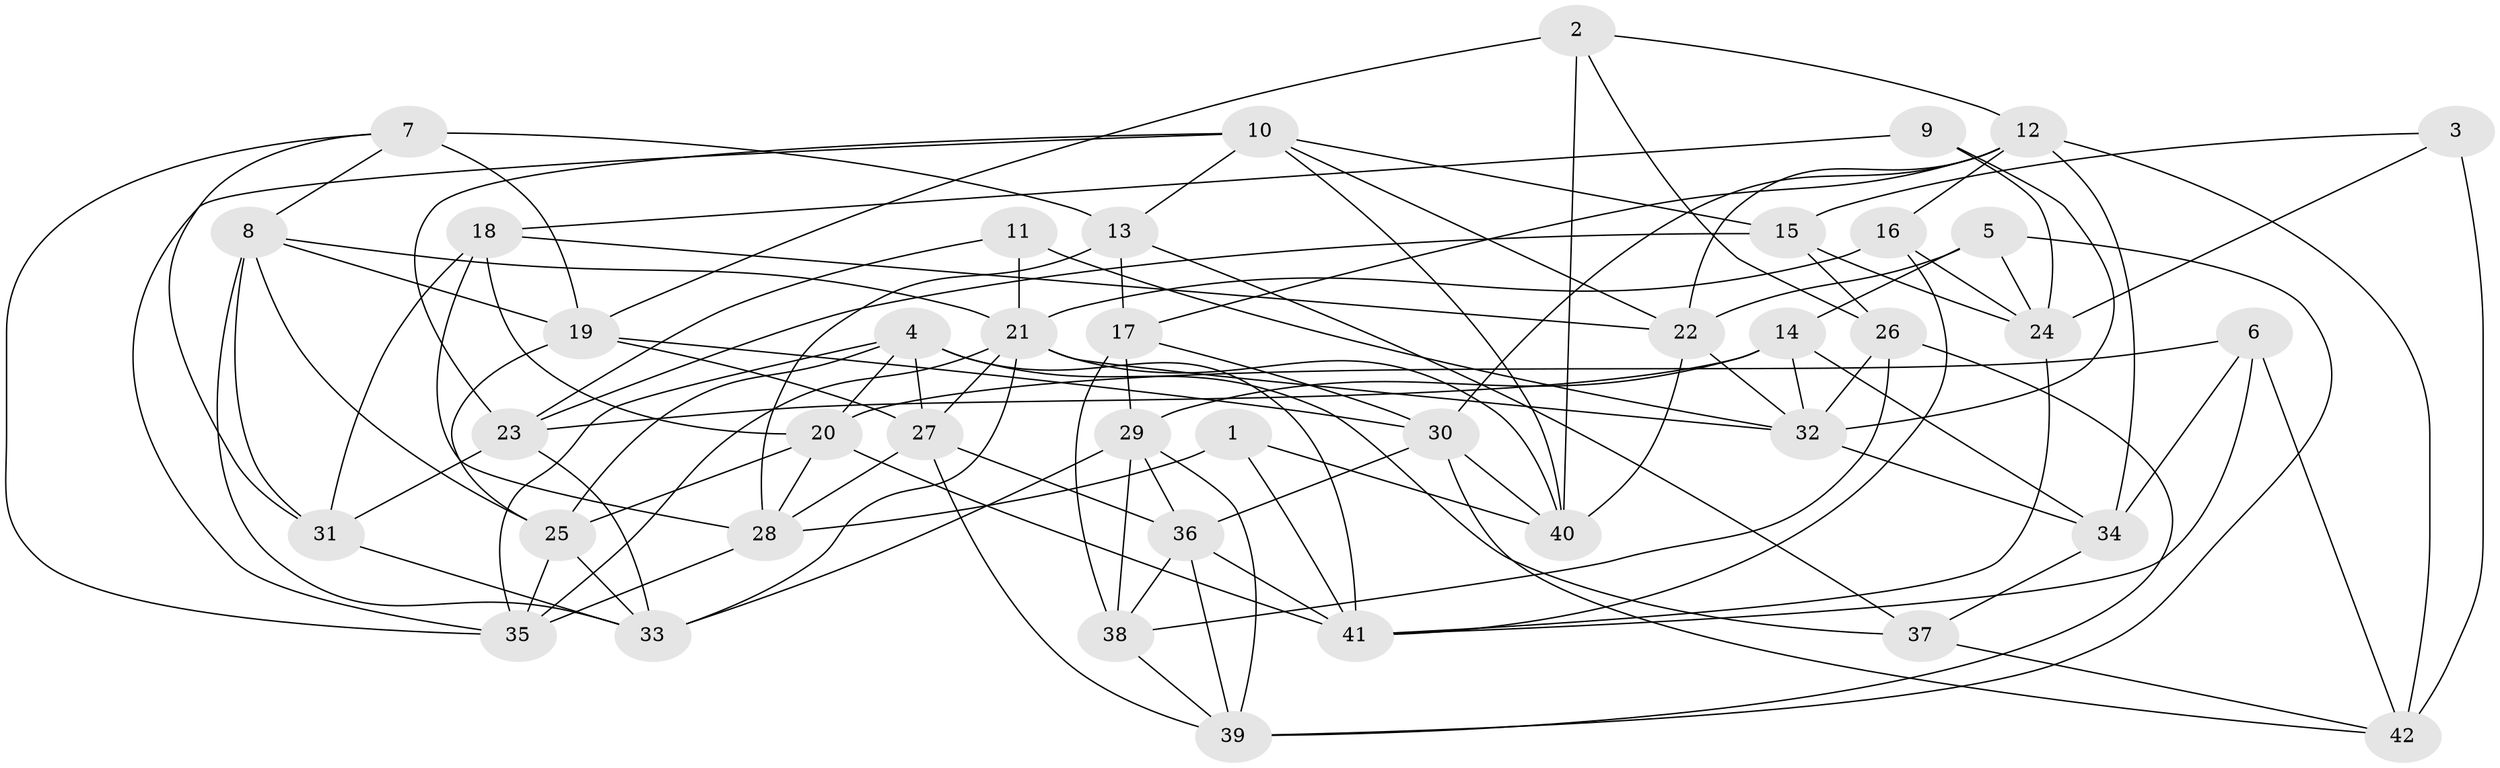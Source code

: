 // original degree distribution, {4: 1.0}
// Generated by graph-tools (version 1.1) at 2025/03/03/09/25 03:03:11]
// undirected, 42 vertices, 112 edges
graph export_dot {
graph [start="1"]
  node [color=gray90,style=filled];
  1;
  2;
  3;
  4;
  5;
  6;
  7;
  8;
  9;
  10;
  11;
  12;
  13;
  14;
  15;
  16;
  17;
  18;
  19;
  20;
  21;
  22;
  23;
  24;
  25;
  26;
  27;
  28;
  29;
  30;
  31;
  32;
  33;
  34;
  35;
  36;
  37;
  38;
  39;
  40;
  41;
  42;
  1 -- 28 [weight=1.0];
  1 -- 40 [weight=1.0];
  1 -- 41 [weight=2.0];
  2 -- 12 [weight=1.0];
  2 -- 19 [weight=1.0];
  2 -- 26 [weight=1.0];
  2 -- 40 [weight=1.0];
  3 -- 15 [weight=1.0];
  3 -- 24 [weight=1.0];
  3 -- 42 [weight=2.0];
  4 -- 20 [weight=1.0];
  4 -- 25 [weight=1.0];
  4 -- 27 [weight=1.0];
  4 -- 35 [weight=1.0];
  4 -- 37 [weight=1.0];
  4 -- 41 [weight=1.0];
  5 -- 14 [weight=1.0];
  5 -- 22 [weight=1.0];
  5 -- 24 [weight=1.0];
  5 -- 39 [weight=1.0];
  6 -- 20 [weight=1.0];
  6 -- 34 [weight=1.0];
  6 -- 41 [weight=1.0];
  6 -- 42 [weight=1.0];
  7 -- 8 [weight=1.0];
  7 -- 13 [weight=2.0];
  7 -- 19 [weight=1.0];
  7 -- 31 [weight=1.0];
  7 -- 35 [weight=1.0];
  8 -- 19 [weight=1.0];
  8 -- 21 [weight=1.0];
  8 -- 25 [weight=1.0];
  8 -- 31 [weight=1.0];
  8 -- 33 [weight=1.0];
  9 -- 18 [weight=1.0];
  9 -- 24 [weight=1.0];
  9 -- 32 [weight=2.0];
  10 -- 13 [weight=1.0];
  10 -- 15 [weight=1.0];
  10 -- 22 [weight=1.0];
  10 -- 23 [weight=1.0];
  10 -- 35 [weight=1.0];
  10 -- 40 [weight=1.0];
  11 -- 21 [weight=1.0];
  11 -- 23 [weight=1.0];
  11 -- 32 [weight=2.0];
  12 -- 16 [weight=1.0];
  12 -- 17 [weight=1.0];
  12 -- 22 [weight=1.0];
  12 -- 30 [weight=1.0];
  12 -- 34 [weight=2.0];
  12 -- 42 [weight=1.0];
  13 -- 17 [weight=1.0];
  13 -- 28 [weight=1.0];
  13 -- 37 [weight=1.0];
  14 -- 23 [weight=1.0];
  14 -- 29 [weight=1.0];
  14 -- 32 [weight=2.0];
  14 -- 34 [weight=1.0];
  15 -- 23 [weight=1.0];
  15 -- 24 [weight=1.0];
  15 -- 26 [weight=2.0];
  16 -- 21 [weight=1.0];
  16 -- 24 [weight=1.0];
  16 -- 41 [weight=1.0];
  17 -- 29 [weight=1.0];
  17 -- 30 [weight=1.0];
  17 -- 38 [weight=2.0];
  18 -- 20 [weight=1.0];
  18 -- 22 [weight=1.0];
  18 -- 28 [weight=1.0];
  18 -- 31 [weight=2.0];
  19 -- 25 [weight=1.0];
  19 -- 27 [weight=1.0];
  19 -- 30 [weight=1.0];
  20 -- 25 [weight=1.0];
  20 -- 28 [weight=1.0];
  20 -- 41 [weight=1.0];
  21 -- 27 [weight=1.0];
  21 -- 32 [weight=1.0];
  21 -- 33 [weight=1.0];
  21 -- 35 [weight=1.0];
  21 -- 40 [weight=1.0];
  22 -- 32 [weight=1.0];
  22 -- 40 [weight=1.0];
  23 -- 31 [weight=1.0];
  23 -- 33 [weight=1.0];
  24 -- 41 [weight=1.0];
  25 -- 33 [weight=1.0];
  25 -- 35 [weight=1.0];
  26 -- 32 [weight=1.0];
  26 -- 38 [weight=1.0];
  26 -- 39 [weight=1.0];
  27 -- 28 [weight=1.0];
  27 -- 36 [weight=1.0];
  27 -- 39 [weight=1.0];
  28 -- 35 [weight=1.0];
  29 -- 33 [weight=1.0];
  29 -- 36 [weight=1.0];
  29 -- 38 [weight=1.0];
  29 -- 39 [weight=1.0];
  30 -- 36 [weight=1.0];
  30 -- 40 [weight=1.0];
  30 -- 42 [weight=1.0];
  31 -- 33 [weight=1.0];
  32 -- 34 [weight=1.0];
  34 -- 37 [weight=1.0];
  36 -- 38 [weight=1.0];
  36 -- 39 [weight=1.0];
  36 -- 41 [weight=1.0];
  37 -- 42 [weight=1.0];
  38 -- 39 [weight=1.0];
}
